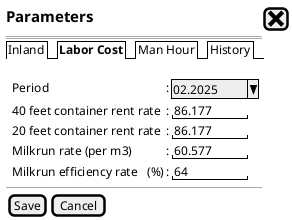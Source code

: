 @startsalt
{
<size:15><b>Parameters|[<size:25><&x>]|*
==
{/ Inland |<b>Labor Cost | Man Hour | History}*
  
  .
  {
    .|Period                          |:|^ 02.2025 ^|*
    .|40 feet container rent rate     |:|" 86.177  "|*
    .|20 feet container rent rate     |:|" 86.177  "|*
    .|Milkrun rate (per m3)           |:|" 60.577  "|*
    .|Milkrun efficiency rate   (%)   |:|"  64     "|*
  }
  --
  {
    [Save]|[Cancel]
  }






}
@endsalt